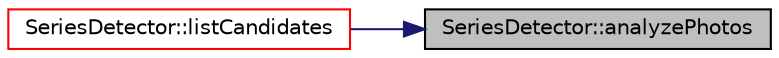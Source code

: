 digraph "SeriesDetector::analyzePhotos"
{
 // LATEX_PDF_SIZE
  edge [fontname="Helvetica",fontsize="10",labelfontname="Helvetica",labelfontsize="10"];
  node [fontname="Helvetica",fontsize="10",shape=record];
  rankdir="RL";
  Node1 [label="SeriesDetector::analyzePhotos",height=0.2,width=0.4,color="black", fillcolor="grey75", style="filled", fontcolor="black",tooltip=" "];
  Node1 -> Node2 [dir="back",color="midnightblue",fontsize="10",style="solid",fontname="Helvetica"];
  Node2 [label="SeriesDetector::listCandidates",height=0.2,width=0.4,color="red", fillcolor="white", style="filled",URL="$class_series_detector.html#a7fb133fe47e82c32db512738a9e02742",tooltip=" "];
}
